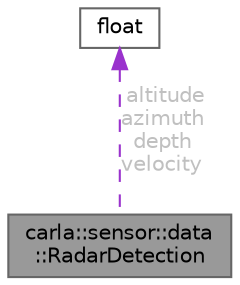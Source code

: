 digraph "carla::sensor::data::RadarDetection"
{
 // INTERACTIVE_SVG=YES
 // LATEX_PDF_SIZE
  bgcolor="transparent";
  edge [fontname=Helvetica,fontsize=10,labelfontname=Helvetica,labelfontsize=10];
  node [fontname=Helvetica,fontsize=10,shape=box,height=0.2,width=0.4];
  Node1 [id="Node000001",label="carla::sensor::data\l::RadarDetection",height=0.2,width=0.4,color="gray40", fillcolor="grey60", style="filled", fontcolor="black",tooltip=" "];
  Node2 -> Node1 [id="edge1_Node000001_Node000002",dir="back",color="darkorchid3",style="dashed",tooltip=" ",label=" altitude\nazimuth\ndepth\nvelocity",fontcolor="grey" ];
  Node2 [id="Node000002",label="float",height=0.2,width=0.4,color="gray40", fillcolor="white", style="filled",tooltip=" "];
}
